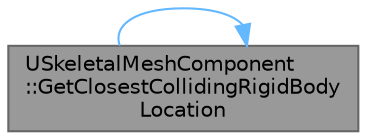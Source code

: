 digraph "USkeletalMeshComponent::GetClosestCollidingRigidBodyLocation"
{
 // INTERACTIVE_SVG=YES
 // LATEX_PDF_SIZE
  bgcolor="transparent";
  edge [fontname=Helvetica,fontsize=10,labelfontname=Helvetica,labelfontsize=10];
  node [fontname=Helvetica,fontsize=10,shape=box,height=0.2,width=0.4];
  rankdir="LR";
  Node1 [id="Node000001",label="USkeletalMeshComponent\l::GetClosestCollidingRigidBody\lLocation",height=0.2,width=0.4,color="gray40", fillcolor="grey60", style="filled", fontcolor="black",tooltip="iterates through all bodies in our PhysicsAsset and returns the location of the closest bone associat..."];
  Node1 -> Node1 [id="edge1_Node000001_Node000001",color="steelblue1",style="solid",tooltip=" "];
}
